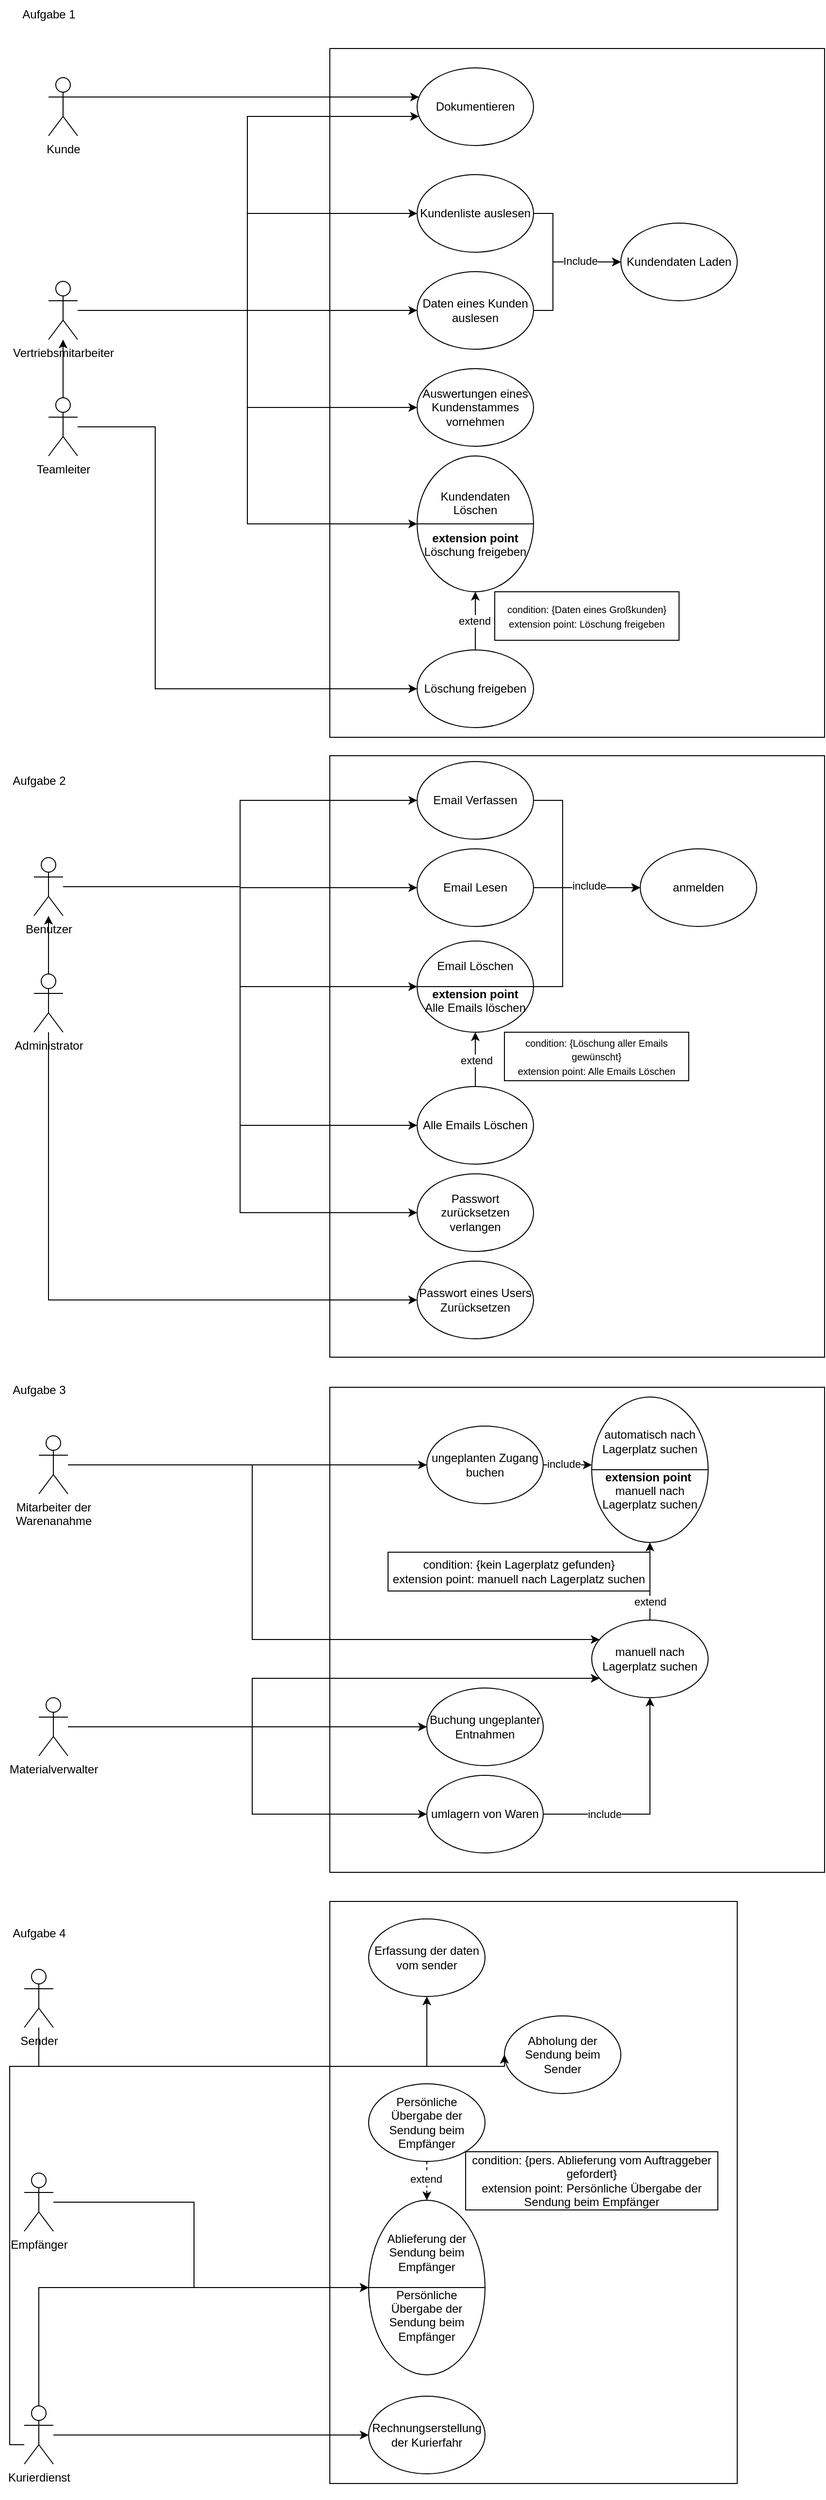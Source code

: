 <mxfile version="24.7.16">
  <diagram name="Page-1" id="_pNjMU5XVgd68DjMM0e_">
    <mxGraphModel dx="1313" dy="705" grid="1" gridSize="10" guides="1" tooltips="1" connect="1" arrows="1" fold="1" page="1" pageScale="1" pageWidth="850" pageHeight="1100" math="0" shadow="0">
      <root>
        <mxCell id="0" />
        <mxCell id="1" parent="0" />
        <mxCell id="UrR3aW9NItK5d_8ZwAaM-94" value="" style="rounded=0;whiteSpace=wrap;html=1;fillColor=none;" vertex="1" parent="1">
          <mxGeometry x="340" y="60" width="510" height="710" as="geometry" />
        </mxCell>
        <mxCell id="UrR3aW9NItK5d_8ZwAaM-95" value="" style="rounded=0;whiteSpace=wrap;html=1;fillColor=none;" vertex="1" parent="1">
          <mxGeometry x="340" y="789" width="510" height="620" as="geometry" />
        </mxCell>
        <mxCell id="UrR3aW9NItK5d_8ZwAaM-96" value="" style="rounded=0;whiteSpace=wrap;html=1;fillColor=none;" vertex="1" parent="1">
          <mxGeometry x="340" y="1440" width="510" height="500" as="geometry" />
        </mxCell>
        <mxCell id="UrR3aW9NItK5d_8ZwAaM-1" value="Aufgabe 1" style="text;html=1;align=center;verticalAlign=middle;resizable=0;points=[];autosize=1;strokeColor=none;fillColor=none;" vertex="1" parent="1">
          <mxGeometry x="10" y="10" width="80" height="30" as="geometry" />
        </mxCell>
        <mxCell id="UrR3aW9NItK5d_8ZwAaM-38" style="edgeStyle=orthogonalEdgeStyle;rounded=0;orthogonalLoop=1;jettySize=auto;html=1;entryX=0;entryY=0.5;entryDx=0;entryDy=0;" edge="1" parent="1" source="UrR3aW9NItK5d_8ZwAaM-2" target="UrR3aW9NItK5d_8ZwAaM-21">
          <mxGeometry relative="1" as="geometry" />
        </mxCell>
        <mxCell id="UrR3aW9NItK5d_8ZwAaM-39" style="edgeStyle=orthogonalEdgeStyle;rounded=0;orthogonalLoop=1;jettySize=auto;html=1;entryX=0;entryY=0.5;entryDx=0;entryDy=0;" edge="1" parent="1" source="UrR3aW9NItK5d_8ZwAaM-2" target="UrR3aW9NItK5d_8ZwAaM-20">
          <mxGeometry relative="1" as="geometry" />
        </mxCell>
        <mxCell id="UrR3aW9NItK5d_8ZwAaM-40" style="edgeStyle=orthogonalEdgeStyle;rounded=0;orthogonalLoop=1;jettySize=auto;html=1;" edge="1" parent="1" source="UrR3aW9NItK5d_8ZwAaM-2" target="UrR3aW9NItK5d_8ZwAaM-28">
          <mxGeometry relative="1" as="geometry">
            <Array as="points">
              <mxPoint x="255" y="330" />
              <mxPoint x="255" y="550" />
            </Array>
          </mxGeometry>
        </mxCell>
        <mxCell id="UrR3aW9NItK5d_8ZwAaM-47" style="edgeStyle=orthogonalEdgeStyle;rounded=0;orthogonalLoop=1;jettySize=auto;html=1;" edge="1" parent="1" source="UrR3aW9NItK5d_8ZwAaM-2" target="UrR3aW9NItK5d_8ZwAaM-11">
          <mxGeometry relative="1" as="geometry">
            <Array as="points">
              <mxPoint x="255" y="330" />
              <mxPoint x="255" y="130" />
            </Array>
          </mxGeometry>
        </mxCell>
        <mxCell id="UrR3aW9NItK5d_8ZwAaM-52" style="edgeStyle=orthogonalEdgeStyle;rounded=0;orthogonalLoop=1;jettySize=auto;html=1;entryX=0;entryY=0.5;entryDx=0;entryDy=0;" edge="1" parent="1" source="UrR3aW9NItK5d_8ZwAaM-2" target="UrR3aW9NItK5d_8ZwAaM-43">
          <mxGeometry relative="1" as="geometry" />
        </mxCell>
        <mxCell id="UrR3aW9NItK5d_8ZwAaM-2" value="Vertriebsmitarbeiter" style="shape=umlActor;verticalLabelPosition=bottom;verticalAlign=top;html=1;outlineConnect=0;" vertex="1" parent="1">
          <mxGeometry x="50" y="300" width="30" height="60" as="geometry" />
        </mxCell>
        <mxCell id="UrR3aW9NItK5d_8ZwAaM-46" style="edgeStyle=orthogonalEdgeStyle;rounded=0;orthogonalLoop=1;jettySize=auto;html=1;" edge="1" parent="1" source="UrR3aW9NItK5d_8ZwAaM-3" target="UrR3aW9NItK5d_8ZwAaM-2">
          <mxGeometry relative="1" as="geometry" />
        </mxCell>
        <mxCell id="UrR3aW9NItK5d_8ZwAaM-53" style="edgeStyle=orthogonalEdgeStyle;rounded=0;orthogonalLoop=1;jettySize=auto;html=1;entryX=0;entryY=0.5;entryDx=0;entryDy=0;" edge="1" parent="1" source="UrR3aW9NItK5d_8ZwAaM-3" target="UrR3aW9NItK5d_8ZwAaM-30">
          <mxGeometry relative="1" as="geometry">
            <Array as="points">
              <mxPoint x="160" y="450" />
              <mxPoint x="160" y="720" />
            </Array>
          </mxGeometry>
        </mxCell>
        <mxCell id="UrR3aW9NItK5d_8ZwAaM-3" value="Teamleiter" style="shape=umlActor;verticalLabelPosition=bottom;verticalAlign=top;html=1;outlineConnect=0;" vertex="1" parent="1">
          <mxGeometry x="50" y="420" width="30" height="60" as="geometry" />
        </mxCell>
        <mxCell id="UrR3aW9NItK5d_8ZwAaM-11" value="Dokumentieren" style="ellipse;whiteSpace=wrap;html=1;" vertex="1" parent="1">
          <mxGeometry x="430" y="80" width="120" height="80" as="geometry" />
        </mxCell>
        <mxCell id="UrR3aW9NItK5d_8ZwAaM-23" style="edgeStyle=orthogonalEdgeStyle;rounded=0;orthogonalLoop=1;jettySize=auto;html=1;" edge="1" parent="1" source="UrR3aW9NItK5d_8ZwAaM-20" target="UrR3aW9NItK5d_8ZwAaM-22">
          <mxGeometry relative="1" as="geometry">
            <Array as="points">
              <mxPoint x="570" y="230" />
              <mxPoint x="570" y="280" />
            </Array>
          </mxGeometry>
        </mxCell>
        <mxCell id="UrR3aW9NItK5d_8ZwAaM-20" value="Kundenliste auslesen" style="ellipse;whiteSpace=wrap;html=1;" vertex="1" parent="1">
          <mxGeometry x="430" y="190" width="120" height="80" as="geometry" />
        </mxCell>
        <mxCell id="UrR3aW9NItK5d_8ZwAaM-24" style="edgeStyle=orthogonalEdgeStyle;rounded=0;orthogonalLoop=1;jettySize=auto;html=1;" edge="1" parent="1" source="UrR3aW9NItK5d_8ZwAaM-21" target="UrR3aW9NItK5d_8ZwAaM-22">
          <mxGeometry relative="1" as="geometry">
            <Array as="points">
              <mxPoint x="570" y="330" />
              <mxPoint x="570" y="280" />
            </Array>
          </mxGeometry>
        </mxCell>
        <mxCell id="UrR3aW9NItK5d_8ZwAaM-25" value="Include" style="edgeLabel;html=1;align=center;verticalAlign=middle;resizable=0;points=[];" vertex="1" connectable="0" parent="UrR3aW9NItK5d_8ZwAaM-24">
          <mxGeometry x="0.317" y="1" relative="1" as="geometry">
            <mxPoint x="6" as="offset" />
          </mxGeometry>
        </mxCell>
        <mxCell id="UrR3aW9NItK5d_8ZwAaM-21" value="Daten eines Kunden auslesen" style="ellipse;whiteSpace=wrap;html=1;" vertex="1" parent="1">
          <mxGeometry x="430" y="290" width="120" height="80" as="geometry" />
        </mxCell>
        <mxCell id="UrR3aW9NItK5d_8ZwAaM-22" value="Kundendaten Laden" style="ellipse;whiteSpace=wrap;html=1;" vertex="1" parent="1">
          <mxGeometry x="640" y="240" width="120" height="80" as="geometry" />
        </mxCell>
        <mxCell id="UrR3aW9NItK5d_8ZwAaM-28" value="Kundendaten Löschen&lt;div&gt;&lt;br&gt;&lt;/div&gt;&lt;div&gt;&lt;b&gt;extension point&lt;/b&gt;&lt;/div&gt;&lt;div&gt;Löschung freigeben&lt;/div&gt;" style="ellipse;whiteSpace=wrap;html=1;" vertex="1" parent="1">
          <mxGeometry x="430" y="480" width="120" height="140" as="geometry" />
        </mxCell>
        <mxCell id="UrR3aW9NItK5d_8ZwAaM-34" style="edgeStyle=orthogonalEdgeStyle;rounded=0;orthogonalLoop=1;jettySize=auto;html=1;entryX=0.5;entryY=1;entryDx=0;entryDy=0;" edge="1" parent="1" source="UrR3aW9NItK5d_8ZwAaM-30" target="UrR3aW9NItK5d_8ZwAaM-28">
          <mxGeometry relative="1" as="geometry" />
        </mxCell>
        <mxCell id="UrR3aW9NItK5d_8ZwAaM-35" value="extend" style="edgeLabel;html=1;align=center;verticalAlign=middle;resizable=0;points=[];" vertex="1" connectable="0" parent="UrR3aW9NItK5d_8ZwAaM-34">
          <mxGeometry x="0.017" y="1" relative="1" as="geometry">
            <mxPoint as="offset" />
          </mxGeometry>
        </mxCell>
        <mxCell id="UrR3aW9NItK5d_8ZwAaM-30" value="Löschung freigeben" style="ellipse;whiteSpace=wrap;html=1;" vertex="1" parent="1">
          <mxGeometry x="430" y="680" width="120" height="80" as="geometry" />
        </mxCell>
        <mxCell id="UrR3aW9NItK5d_8ZwAaM-33" value="&lt;font style=&quot;font-size: 10px;&quot;&gt;&lt;font style=&quot;&quot;&gt;condition: {Daten eines Großkunden}&lt;br&gt;extension point:&amp;nbsp;&lt;/font&gt;Löschung freigeben&lt;/font&gt;" style="rounded=0;whiteSpace=wrap;html=1;" vertex="1" parent="1">
          <mxGeometry x="510" y="620" width="190" height="50" as="geometry" />
        </mxCell>
        <mxCell id="UrR3aW9NItK5d_8ZwAaM-43" value="Auswertungen eines Kundenstammes vornehmen" style="ellipse;whiteSpace=wrap;html=1;" vertex="1" parent="1">
          <mxGeometry x="430" y="390" width="120" height="80" as="geometry" />
        </mxCell>
        <mxCell id="UrR3aW9NItK5d_8ZwAaM-49" style="edgeStyle=orthogonalEdgeStyle;rounded=0;orthogonalLoop=1;jettySize=auto;html=1;exitX=0.5;exitY=0.5;exitDx=0;exitDy=0;exitPerimeter=0;" edge="1" parent="1" source="UrR3aW9NItK5d_8ZwAaM-48" target="UrR3aW9NItK5d_8ZwAaM-11">
          <mxGeometry relative="1" as="geometry">
            <mxPoint x="150" y="150" as="sourcePoint" />
            <Array as="points">
              <mxPoint x="65" y="110" />
            </Array>
          </mxGeometry>
        </mxCell>
        <mxCell id="UrR3aW9NItK5d_8ZwAaM-48" value="Kunde" style="shape=umlActor;verticalLabelPosition=bottom;verticalAlign=top;html=1;outlineConnect=0;" vertex="1" parent="1">
          <mxGeometry x="50" y="90" width="30" height="60" as="geometry" />
        </mxCell>
        <mxCell id="UrR3aW9NItK5d_8ZwAaM-50" value="Aufgabe 2" style="text;html=1;align=center;verticalAlign=middle;resizable=0;points=[];autosize=1;strokeColor=none;fillColor=none;" vertex="1" parent="1">
          <mxGeometry y="800" width="80" height="30" as="geometry" />
        </mxCell>
        <mxCell id="UrR3aW9NItK5d_8ZwAaM-70" style="edgeStyle=orthogonalEdgeStyle;rounded=0;orthogonalLoop=1;jettySize=auto;html=1;entryX=0;entryY=0.5;entryDx=0;entryDy=0;" edge="1" parent="1" source="UrR3aW9NItK5d_8ZwAaM-51" target="UrR3aW9NItK5d_8ZwAaM-55">
          <mxGeometry relative="1" as="geometry" />
        </mxCell>
        <mxCell id="UrR3aW9NItK5d_8ZwAaM-71" style="edgeStyle=orthogonalEdgeStyle;rounded=0;orthogonalLoop=1;jettySize=auto;html=1;entryX=0;entryY=0.5;entryDx=0;entryDy=0;" edge="1" parent="1" source="UrR3aW9NItK5d_8ZwAaM-51" target="UrR3aW9NItK5d_8ZwAaM-54">
          <mxGeometry relative="1" as="geometry" />
        </mxCell>
        <mxCell id="UrR3aW9NItK5d_8ZwAaM-72" style="edgeStyle=orthogonalEdgeStyle;rounded=0;orthogonalLoop=1;jettySize=auto;html=1;entryX=0;entryY=0.5;entryDx=0;entryDy=0;" edge="1" parent="1" source="UrR3aW9NItK5d_8ZwAaM-51" target="UrR3aW9NItK5d_8ZwAaM-56">
          <mxGeometry relative="1" as="geometry" />
        </mxCell>
        <mxCell id="UrR3aW9NItK5d_8ZwAaM-76" style="edgeStyle=orthogonalEdgeStyle;rounded=0;orthogonalLoop=1;jettySize=auto;html=1;entryX=0;entryY=0.5;entryDx=0;entryDy=0;" edge="1" parent="1" source="UrR3aW9NItK5d_8ZwAaM-51" target="UrR3aW9NItK5d_8ZwAaM-75">
          <mxGeometry relative="1" as="geometry" />
        </mxCell>
        <mxCell id="UrR3aW9NItK5d_8ZwAaM-77" style="edgeStyle=orthogonalEdgeStyle;rounded=0;orthogonalLoop=1;jettySize=auto;html=1;entryX=0;entryY=0.5;entryDx=0;entryDy=0;" edge="1" parent="1" source="UrR3aW9NItK5d_8ZwAaM-51" target="UrR3aW9NItK5d_8ZwAaM-64">
          <mxGeometry relative="1" as="geometry" />
        </mxCell>
        <mxCell id="UrR3aW9NItK5d_8ZwAaM-51" value="Benutzer" style="shape=umlActor;verticalLabelPosition=bottom;verticalAlign=top;html=1;outlineConnect=0;" vertex="1" parent="1">
          <mxGeometry x="35" y="894" width="30" height="60" as="geometry" />
        </mxCell>
        <mxCell id="UrR3aW9NItK5d_8ZwAaM-60" style="edgeStyle=orthogonalEdgeStyle;rounded=0;orthogonalLoop=1;jettySize=auto;html=1;entryX=0;entryY=0.5;entryDx=0;entryDy=0;" edge="1" parent="1" source="UrR3aW9NItK5d_8ZwAaM-54" target="UrR3aW9NItK5d_8ZwAaM-58">
          <mxGeometry relative="1" as="geometry">
            <Array as="points">
              <mxPoint x="580" y="835" />
              <mxPoint x="580" y="925" />
            </Array>
          </mxGeometry>
        </mxCell>
        <mxCell id="UrR3aW9NItK5d_8ZwAaM-54" value="Email Verfassen" style="ellipse;whiteSpace=wrap;html=1;" vertex="1" parent="1">
          <mxGeometry x="430" y="795" width="120" height="80" as="geometry" />
        </mxCell>
        <mxCell id="UrR3aW9NItK5d_8ZwAaM-59" style="edgeStyle=orthogonalEdgeStyle;rounded=0;orthogonalLoop=1;jettySize=auto;html=1;entryX=0;entryY=0.5;entryDx=0;entryDy=0;" edge="1" parent="1" source="UrR3aW9NItK5d_8ZwAaM-55" target="UrR3aW9NItK5d_8ZwAaM-58">
          <mxGeometry relative="1" as="geometry" />
        </mxCell>
        <mxCell id="UrR3aW9NItK5d_8ZwAaM-55" value="Email Lesen" style="ellipse;whiteSpace=wrap;html=1;" vertex="1" parent="1">
          <mxGeometry x="430" y="885" width="120" height="80" as="geometry" />
        </mxCell>
        <mxCell id="UrR3aW9NItK5d_8ZwAaM-62" style="edgeStyle=orthogonalEdgeStyle;rounded=0;orthogonalLoop=1;jettySize=auto;html=1;entryX=0;entryY=0.5;entryDx=0;entryDy=0;" edge="1" parent="1" source="UrR3aW9NItK5d_8ZwAaM-56" target="UrR3aW9NItK5d_8ZwAaM-58">
          <mxGeometry relative="1" as="geometry">
            <Array as="points">
              <mxPoint x="580" y="1027" />
              <mxPoint x="580" y="925" />
            </Array>
          </mxGeometry>
        </mxCell>
        <mxCell id="UrR3aW9NItK5d_8ZwAaM-63" value="include" style="edgeLabel;html=1;align=center;verticalAlign=middle;resizable=0;points=[];" vertex="1" connectable="0" parent="UrR3aW9NItK5d_8ZwAaM-62">
          <mxGeometry x="0.5" y="2" relative="1" as="geometry">
            <mxPoint as="offset" />
          </mxGeometry>
        </mxCell>
        <mxCell id="UrR3aW9NItK5d_8ZwAaM-56" value="Email Löschen&lt;div&gt;&lt;br&gt;&lt;/div&gt;&lt;div&gt;&lt;b&gt;extension point&lt;/b&gt;&lt;/div&gt;&lt;div&gt;Alle Emails löschen&lt;/div&gt;" style="ellipse;whiteSpace=wrap;html=1;" vertex="1" parent="1">
          <mxGeometry x="430" y="980" width="120" height="94" as="geometry" />
        </mxCell>
        <mxCell id="UrR3aW9NItK5d_8ZwAaM-58" value="anmelden" style="ellipse;whiteSpace=wrap;html=1;" vertex="1" parent="1">
          <mxGeometry x="660" y="885" width="120" height="80" as="geometry" />
        </mxCell>
        <mxCell id="UrR3aW9NItK5d_8ZwAaM-65" style="edgeStyle=orthogonalEdgeStyle;rounded=0;orthogonalLoop=1;jettySize=auto;html=1;entryX=0.5;entryY=1;entryDx=0;entryDy=0;" edge="1" parent="1" source="UrR3aW9NItK5d_8ZwAaM-64" target="UrR3aW9NItK5d_8ZwAaM-56">
          <mxGeometry relative="1" as="geometry" />
        </mxCell>
        <mxCell id="UrR3aW9NItK5d_8ZwAaM-66" value="extend" style="edgeLabel;html=1;align=center;verticalAlign=middle;resizable=0;points=[];" vertex="1" connectable="0" parent="UrR3aW9NItK5d_8ZwAaM-65">
          <mxGeometry x="-0.044" y="-1" relative="1" as="geometry">
            <mxPoint as="offset" />
          </mxGeometry>
        </mxCell>
        <mxCell id="UrR3aW9NItK5d_8ZwAaM-64" value="Alle Emails Löschen" style="ellipse;whiteSpace=wrap;html=1;" vertex="1" parent="1">
          <mxGeometry x="430" y="1130" width="120" height="80" as="geometry" />
        </mxCell>
        <mxCell id="UrR3aW9NItK5d_8ZwAaM-67" value="&lt;span style=&quot;font-size: 10px;&quot;&gt;condition: {Löschung aller Emails gewünscht}&lt;/span&gt;&lt;div&gt;&lt;span style=&quot;font-size: 10px;&quot;&gt;extension point: Alle Emails Löschen&lt;/span&gt;&lt;/div&gt;" style="rounded=0;whiteSpace=wrap;html=1;" vertex="1" parent="1">
          <mxGeometry x="520" y="1074" width="190" height="50" as="geometry" />
        </mxCell>
        <mxCell id="UrR3aW9NItK5d_8ZwAaM-69" style="edgeStyle=orthogonalEdgeStyle;rounded=0;orthogonalLoop=1;jettySize=auto;html=1;" edge="1" parent="1" source="UrR3aW9NItK5d_8ZwAaM-68" target="UrR3aW9NItK5d_8ZwAaM-51">
          <mxGeometry relative="1" as="geometry" />
        </mxCell>
        <mxCell id="UrR3aW9NItK5d_8ZwAaM-74" style="edgeStyle=orthogonalEdgeStyle;rounded=0;orthogonalLoop=1;jettySize=auto;html=1;entryX=0;entryY=0.5;entryDx=0;entryDy=0;" edge="1" parent="1" source="UrR3aW9NItK5d_8ZwAaM-68" target="UrR3aW9NItK5d_8ZwAaM-73">
          <mxGeometry relative="1" as="geometry">
            <Array as="points">
              <mxPoint x="50" y="1350" />
            </Array>
          </mxGeometry>
        </mxCell>
        <mxCell id="UrR3aW9NItK5d_8ZwAaM-68" value="Administrator" style="shape=umlActor;verticalLabelPosition=bottom;verticalAlign=top;html=1;outlineConnect=0;" vertex="1" parent="1">
          <mxGeometry x="35" y="1014" width="30" height="60" as="geometry" />
        </mxCell>
        <mxCell id="UrR3aW9NItK5d_8ZwAaM-73" value="Passwort eines Users Zurücksetzen" style="ellipse;whiteSpace=wrap;html=1;" vertex="1" parent="1">
          <mxGeometry x="430" y="1310" width="120" height="80" as="geometry" />
        </mxCell>
        <mxCell id="UrR3aW9NItK5d_8ZwAaM-75" value="Passwort zurücksetzen verlangen" style="ellipse;whiteSpace=wrap;html=1;" vertex="1" parent="1">
          <mxGeometry x="430" y="1220" width="120" height="80" as="geometry" />
        </mxCell>
        <mxCell id="UrR3aW9NItK5d_8ZwAaM-78" value="Aufgabe 3" style="text;html=1;align=center;verticalAlign=middle;resizable=0;points=[];autosize=1;strokeColor=none;fillColor=none;" vertex="1" parent="1">
          <mxGeometry y="1428" width="80" height="30" as="geometry" />
        </mxCell>
        <mxCell id="UrR3aW9NItK5d_8ZwAaM-106" style="edgeStyle=orthogonalEdgeStyle;rounded=0;orthogonalLoop=1;jettySize=auto;html=1;entryX=0;entryY=0.5;entryDx=0;entryDy=0;" edge="1" parent="1" source="UrR3aW9NItK5d_8ZwAaM-79" target="UrR3aW9NItK5d_8ZwAaM-81">
          <mxGeometry relative="1" as="geometry">
            <Array as="points">
              <mxPoint x="160" y="1520" />
              <mxPoint x="160" y="1520" />
            </Array>
          </mxGeometry>
        </mxCell>
        <mxCell id="UrR3aW9NItK5d_8ZwAaM-107" style="edgeStyle=orthogonalEdgeStyle;rounded=0;orthogonalLoop=1;jettySize=auto;html=1;" edge="1" parent="1" source="UrR3aW9NItK5d_8ZwAaM-79" target="UrR3aW9NItK5d_8ZwAaM-83">
          <mxGeometry relative="1" as="geometry">
            <mxPoint x="620" y="1720" as="targetPoint" />
            <Array as="points">
              <mxPoint x="260" y="1520" />
              <mxPoint x="260" y="1700" />
            </Array>
          </mxGeometry>
        </mxCell>
        <mxCell id="UrR3aW9NItK5d_8ZwAaM-79" value="Mitarbeiter der&lt;div&gt;&lt;span style=&quot;background-color: initial;&quot;&gt;Warenanahme&lt;/span&gt;&lt;/div&gt;" style="shape=umlActor;verticalLabelPosition=bottom;verticalAlign=top;html=1;outlineConnect=0;" vertex="1" parent="1">
          <mxGeometry x="40" y="1490" width="30" height="60" as="geometry" />
        </mxCell>
        <mxCell id="UrR3aW9NItK5d_8ZwAaM-108" style="edgeStyle=orthogonalEdgeStyle;rounded=0;orthogonalLoop=1;jettySize=auto;html=1;" edge="1" parent="1" source="UrR3aW9NItK5d_8ZwAaM-81">
          <mxGeometry relative="1" as="geometry">
            <mxPoint x="610" y="1520" as="targetPoint" />
          </mxGeometry>
        </mxCell>
        <mxCell id="UrR3aW9NItK5d_8ZwAaM-109" value="include" style="edgeLabel;html=1;align=center;verticalAlign=middle;resizable=0;points=[];" vertex="1" connectable="0" parent="UrR3aW9NItK5d_8ZwAaM-108">
          <mxGeometry x="-0.44" y="2" relative="1" as="geometry">
            <mxPoint x="7" y="1" as="offset" />
          </mxGeometry>
        </mxCell>
        <mxCell id="UrR3aW9NItK5d_8ZwAaM-81" value="ungeplanten Zugang buchen" style="ellipse;whiteSpace=wrap;html=1;" vertex="1" parent="1">
          <mxGeometry x="440" y="1480" width="120" height="80" as="geometry" />
        </mxCell>
        <mxCell id="UrR3aW9NItK5d_8ZwAaM-82" value="automatisch nach Lagerplatz suchen&lt;div&gt;&lt;br&gt;&lt;/div&gt;&lt;div&gt;&lt;b&gt;extension point&lt;/b&gt;&amp;nbsp;&lt;/div&gt;&lt;div&gt;manuell nach Lagerplatz suchen&lt;/div&gt;" style="ellipse;whiteSpace=wrap;html=1;" vertex="1" parent="1">
          <mxGeometry x="610" y="1450" width="120" height="150" as="geometry" />
        </mxCell>
        <mxCell id="UrR3aW9NItK5d_8ZwAaM-88" style="edgeStyle=orthogonalEdgeStyle;rounded=0;orthogonalLoop=1;jettySize=auto;html=1;entryX=0.5;entryY=1;entryDx=0;entryDy=0;" edge="1" parent="1" source="UrR3aW9NItK5d_8ZwAaM-83" target="UrR3aW9NItK5d_8ZwAaM-82">
          <mxGeometry relative="1" as="geometry" />
        </mxCell>
        <mxCell id="UrR3aW9NItK5d_8ZwAaM-91" value="extend" style="edgeLabel;html=1;align=center;verticalAlign=middle;resizable=0;points=[];" vertex="1" connectable="0" parent="UrR3aW9NItK5d_8ZwAaM-88">
          <mxGeometry x="-0.518" relative="1" as="geometry">
            <mxPoint as="offset" />
          </mxGeometry>
        </mxCell>
        <mxCell id="UrR3aW9NItK5d_8ZwAaM-83" value="manuell nach Lagerplatz suchen" style="ellipse;whiteSpace=wrap;html=1;rotation=0;" vertex="1" parent="1">
          <mxGeometry x="610" y="1680" width="120" height="80" as="geometry" />
        </mxCell>
        <mxCell id="UrR3aW9NItK5d_8ZwAaM-84" value="" style="endArrow=none;html=1;rounded=0;exitX=0;exitY=0.5;exitDx=0;exitDy=0;entryX=1;entryY=0.5;entryDx=0;entryDy=0;" edge="1" parent="1" source="UrR3aW9NItK5d_8ZwAaM-82" target="UrR3aW9NItK5d_8ZwAaM-82">
          <mxGeometry width="50" height="50" relative="1" as="geometry">
            <mxPoint x="520" y="1720" as="sourcePoint" />
            <mxPoint x="731" y="1520" as="targetPoint" />
          </mxGeometry>
        </mxCell>
        <mxCell id="UrR3aW9NItK5d_8ZwAaM-85" value="" style="endArrow=none;html=1;rounded=0;exitX=0;exitY=0.5;exitDx=0;exitDy=0;entryX=1;entryY=0.5;entryDx=0;entryDy=0;" edge="1" parent="1" source="UrR3aW9NItK5d_8ZwAaM-56" target="UrR3aW9NItK5d_8ZwAaM-56">
          <mxGeometry width="50" height="50" relative="1" as="geometry">
            <mxPoint x="630" y="1070" as="sourcePoint" />
            <mxPoint x="680" y="1020" as="targetPoint" />
          </mxGeometry>
        </mxCell>
        <mxCell id="UrR3aW9NItK5d_8ZwAaM-86" value="" style="endArrow=none;html=1;rounded=0;exitX=0;exitY=0.5;exitDx=0;exitDy=0;entryX=1;entryY=0.5;entryDx=0;entryDy=0;" edge="1" parent="1" source="UrR3aW9NItK5d_8ZwAaM-28" target="UrR3aW9NItK5d_8ZwAaM-28">
          <mxGeometry width="50" height="50" relative="1" as="geometry">
            <mxPoint x="630" y="550" as="sourcePoint" />
            <mxPoint x="680" y="500" as="targetPoint" />
          </mxGeometry>
        </mxCell>
        <mxCell id="UrR3aW9NItK5d_8ZwAaM-90" value="condition: {kein Lagerplatz gefunden}&lt;div&gt;extension point: manuell nach Lagerplatz suchen&lt;/div&gt;" style="whiteSpace=wrap;html=1;" vertex="1" parent="1">
          <mxGeometry x="400" y="1610" width="270" height="40" as="geometry" />
        </mxCell>
        <mxCell id="UrR3aW9NItK5d_8ZwAaM-103" style="edgeStyle=orthogonalEdgeStyle;rounded=0;orthogonalLoop=1;jettySize=auto;html=1;entryX=0;entryY=0.5;entryDx=0;entryDy=0;" edge="1" parent="1" source="UrR3aW9NItK5d_8ZwAaM-97" target="UrR3aW9NItK5d_8ZwAaM-98">
          <mxGeometry relative="1" as="geometry" />
        </mxCell>
        <mxCell id="UrR3aW9NItK5d_8ZwAaM-105" style="edgeStyle=orthogonalEdgeStyle;rounded=0;orthogonalLoop=1;jettySize=auto;html=1;entryX=0;entryY=0.5;entryDx=0;entryDy=0;" edge="1" parent="1" source="UrR3aW9NItK5d_8ZwAaM-97" target="UrR3aW9NItK5d_8ZwAaM-99">
          <mxGeometry relative="1" as="geometry">
            <Array as="points">
              <mxPoint x="260" y="1790" />
              <mxPoint x="260" y="1880" />
            </Array>
          </mxGeometry>
        </mxCell>
        <mxCell id="UrR3aW9NItK5d_8ZwAaM-110" style="edgeStyle=orthogonalEdgeStyle;rounded=0;orthogonalLoop=1;jettySize=auto;html=1;" edge="1" parent="1" source="UrR3aW9NItK5d_8ZwAaM-97" target="UrR3aW9NItK5d_8ZwAaM-83">
          <mxGeometry relative="1" as="geometry">
            <Array as="points">
              <mxPoint x="260" y="1790" />
              <mxPoint x="260" y="1740" />
            </Array>
          </mxGeometry>
        </mxCell>
        <mxCell id="UrR3aW9NItK5d_8ZwAaM-97" value="Materialverwalter" style="shape=umlActor;verticalLabelPosition=bottom;verticalAlign=top;html=1;outlineConnect=0;" vertex="1" parent="1">
          <mxGeometry x="40" y="1760" width="30" height="60" as="geometry" />
        </mxCell>
        <mxCell id="UrR3aW9NItK5d_8ZwAaM-98" value="Buchung ungeplanter Entnahmen" style="ellipse;whiteSpace=wrap;html=1;rotation=0;" vertex="1" parent="1">
          <mxGeometry x="440" y="1750" width="120" height="80" as="geometry" />
        </mxCell>
        <mxCell id="UrR3aW9NItK5d_8ZwAaM-101" style="edgeStyle=orthogonalEdgeStyle;rounded=0;orthogonalLoop=1;jettySize=auto;html=1;entryX=0.5;entryY=1;entryDx=0;entryDy=0;" edge="1" parent="1" source="UrR3aW9NItK5d_8ZwAaM-99" target="UrR3aW9NItK5d_8ZwAaM-83">
          <mxGeometry relative="1" as="geometry" />
        </mxCell>
        <mxCell id="UrR3aW9NItK5d_8ZwAaM-102" value="include" style="edgeLabel;html=1;align=center;verticalAlign=middle;resizable=0;points=[];" vertex="1" connectable="0" parent="UrR3aW9NItK5d_8ZwAaM-101">
          <mxGeometry x="-0.273" y="-3" relative="1" as="geometry">
            <mxPoint x="-21" y="-3" as="offset" />
          </mxGeometry>
        </mxCell>
        <mxCell id="UrR3aW9NItK5d_8ZwAaM-99" value="umlagern von Waren" style="ellipse;whiteSpace=wrap;html=1;rotation=0;" vertex="1" parent="1">
          <mxGeometry x="440" y="1840" width="120" height="80" as="geometry" />
        </mxCell>
        <mxCell id="UrR3aW9NItK5d_8ZwAaM-112" value="Aufgabe 4" style="text;html=1;align=center;verticalAlign=middle;resizable=0;points=[];autosize=1;strokeColor=none;fillColor=none;" vertex="1" parent="1">
          <mxGeometry y="1988" width="80" height="30" as="geometry" />
        </mxCell>
        <mxCell id="UrR3aW9NItK5d_8ZwAaM-113" value="" style="rounded=0;whiteSpace=wrap;html=1;fillColor=none;" vertex="1" parent="1">
          <mxGeometry x="340" y="1970" width="420" height="600" as="geometry" />
        </mxCell>
        <mxCell id="UrR3aW9NItK5d_8ZwAaM-150" style="edgeStyle=orthogonalEdgeStyle;rounded=0;orthogonalLoop=1;jettySize=auto;html=1;entryX=0;entryY=0.5;entryDx=0;entryDy=0;" edge="1" parent="1" source="UrR3aW9NItK5d_8ZwAaM-114" target="UrR3aW9NItK5d_8ZwAaM-116">
          <mxGeometry relative="1" as="geometry">
            <Array as="points">
              <mxPoint x="40" y="2140" />
              <mxPoint x="520" y="2140" />
            </Array>
          </mxGeometry>
        </mxCell>
        <mxCell id="UrR3aW9NItK5d_8ZwAaM-114" value="Sender" style="shape=umlActor;verticalLabelPosition=bottom;verticalAlign=top;html=1;outlineConnect=0;" vertex="1" parent="1">
          <mxGeometry x="25" y="2040" width="30" height="60" as="geometry" />
        </mxCell>
        <mxCell id="UrR3aW9NItK5d_8ZwAaM-115" value="Erfassung der daten vom sender" style="ellipse;whiteSpace=wrap;html=1;" vertex="1" parent="1">
          <mxGeometry x="380" y="1988" width="120" height="80" as="geometry" />
        </mxCell>
        <mxCell id="UrR3aW9NItK5d_8ZwAaM-116" value="Abholung der Sendung beim Sender" style="ellipse;whiteSpace=wrap;html=1;" vertex="1" parent="1">
          <mxGeometry x="520" y="2088" width="120" height="80" as="geometry" />
        </mxCell>
        <mxCell id="UrR3aW9NItK5d_8ZwAaM-119" value="Rechnungserstellung der Kurierfahr" style="ellipse;whiteSpace=wrap;html=1;" vertex="1" parent="1">
          <mxGeometry x="380" y="2480" width="120" height="80" as="geometry" />
        </mxCell>
        <mxCell id="UrR3aW9NItK5d_8ZwAaM-125" value="condition: {pers. Ablieferung vom Auftraggeber gefordert}&lt;div&gt;extension point:&amp;nbsp;&lt;span style=&quot;background-color: initial;&quot;&gt;Persönliche Übergabe der Sendung beim Empfänger&lt;/span&gt;&lt;/div&gt;" style="rounded=0;whiteSpace=wrap;html=1;" vertex="1" parent="1">
          <mxGeometry x="480" y="2228" width="260" height="60" as="geometry" />
        </mxCell>
        <mxCell id="UrR3aW9NItK5d_8ZwAaM-126" value="Ablieferung der Sendung beim Empfänger&lt;div&gt;&lt;br&gt;&lt;div&gt;Persönliche Übergabe der Sendung beim Empfänger&lt;br&gt;&lt;/div&gt;&lt;/div&gt;" style="shape=lineEllipse;perimeter=ellipsePerimeter;whiteSpace=wrap;html=1;backgroundOutline=1;" vertex="1" parent="1">
          <mxGeometry x="380" y="2278" width="120" height="180" as="geometry" />
        </mxCell>
        <mxCell id="UrR3aW9NItK5d_8ZwAaM-133" style="edgeStyle=orthogonalEdgeStyle;rounded=0;orthogonalLoop=1;jettySize=auto;html=1;" edge="1" parent="1" source="UrR3aW9NItK5d_8ZwAaM-129" target="UrR3aW9NItK5d_8ZwAaM-115">
          <mxGeometry relative="1" as="geometry">
            <Array as="points">
              <mxPoint x="10" y="2530" />
              <mxPoint x="10" y="2140" />
              <mxPoint x="440" y="2140" />
            </Array>
          </mxGeometry>
        </mxCell>
        <mxCell id="UrR3aW9NItK5d_8ZwAaM-134" style="edgeStyle=orthogonalEdgeStyle;rounded=0;orthogonalLoop=1;jettySize=auto;html=1;entryX=0;entryY=0.5;entryDx=0;entryDy=0;" edge="1" parent="1" source="UrR3aW9NItK5d_8ZwAaM-129" target="UrR3aW9NItK5d_8ZwAaM-116">
          <mxGeometry relative="1" as="geometry">
            <Array as="points">
              <mxPoint x="10" y="2530" />
              <mxPoint x="10" y="2140" />
              <mxPoint x="520" y="2140" />
            </Array>
          </mxGeometry>
        </mxCell>
        <mxCell id="UrR3aW9NItK5d_8ZwAaM-135" style="edgeStyle=orthogonalEdgeStyle;rounded=0;orthogonalLoop=1;jettySize=auto;html=1;entryX=0;entryY=0.5;entryDx=0;entryDy=0;" edge="1" parent="1" source="UrR3aW9NItK5d_8ZwAaM-129" target="UrR3aW9NItK5d_8ZwAaM-119">
          <mxGeometry relative="1" as="geometry">
            <Array as="points">
              <mxPoint x="140" y="2520" />
              <mxPoint x="140" y="2520" />
            </Array>
          </mxGeometry>
        </mxCell>
        <mxCell id="UrR3aW9NItK5d_8ZwAaM-139" style="edgeStyle=orthogonalEdgeStyle;rounded=0;orthogonalLoop=1;jettySize=auto;html=1;entryX=0;entryY=0.5;entryDx=0;entryDy=0;" edge="1" parent="1" source="UrR3aW9NItK5d_8ZwAaM-129" target="UrR3aW9NItK5d_8ZwAaM-126">
          <mxGeometry relative="1" as="geometry">
            <Array as="points">
              <mxPoint x="40" y="2368" />
            </Array>
          </mxGeometry>
        </mxCell>
        <mxCell id="UrR3aW9NItK5d_8ZwAaM-129" value="Kurierdienst&lt;div&gt;&lt;br&gt;&lt;/div&gt;" style="shape=umlActor;verticalLabelPosition=bottom;verticalAlign=top;html=1;outlineConnect=0;" vertex="1" parent="1">
          <mxGeometry x="25" y="2490" width="30" height="60" as="geometry" />
        </mxCell>
        <mxCell id="UrR3aW9NItK5d_8ZwAaM-157" style="edgeStyle=orthogonalEdgeStyle;rounded=0;orthogonalLoop=1;jettySize=auto;html=1;dashed=1;" edge="1" parent="1" source="UrR3aW9NItK5d_8ZwAaM-118" target="UrR3aW9NItK5d_8ZwAaM-126">
          <mxGeometry relative="1" as="geometry" />
        </mxCell>
        <mxCell id="UrR3aW9NItK5d_8ZwAaM-158" value="extend" style="edgeLabel;html=1;align=center;verticalAlign=middle;resizable=0;points=[];" vertex="1" connectable="0" parent="UrR3aW9NItK5d_8ZwAaM-157">
          <mxGeometry x="-0.135" y="-1" relative="1" as="geometry">
            <mxPoint as="offset" />
          </mxGeometry>
        </mxCell>
        <mxCell id="UrR3aW9NItK5d_8ZwAaM-118" value="Persönliche Übergabe der Sendung beim Empfänger" style="ellipse;whiteSpace=wrap;html=1;" vertex="1" parent="1">
          <mxGeometry x="380" y="2158" width="120" height="80" as="geometry" />
        </mxCell>
        <mxCell id="UrR3aW9NItK5d_8ZwAaM-142" value="Empfänger" style="shape=umlActor;verticalLabelPosition=bottom;verticalAlign=top;html=1;outlineConnect=0;" vertex="1" parent="1">
          <mxGeometry x="25" y="2250" width="30" height="60" as="geometry" />
        </mxCell>
        <mxCell id="UrR3aW9NItK5d_8ZwAaM-147" style="edgeStyle=orthogonalEdgeStyle;rounded=0;orthogonalLoop=1;jettySize=auto;html=1;entryX=0;entryY=0.5;entryDx=0;entryDy=0;" edge="1" parent="1" source="UrR3aW9NItK5d_8ZwAaM-142" target="UrR3aW9NItK5d_8ZwAaM-126">
          <mxGeometry relative="1" as="geometry">
            <Array as="points">
              <mxPoint x="200" y="2280" />
              <mxPoint x="200" y="2368" />
            </Array>
          </mxGeometry>
        </mxCell>
      </root>
    </mxGraphModel>
  </diagram>
</mxfile>
